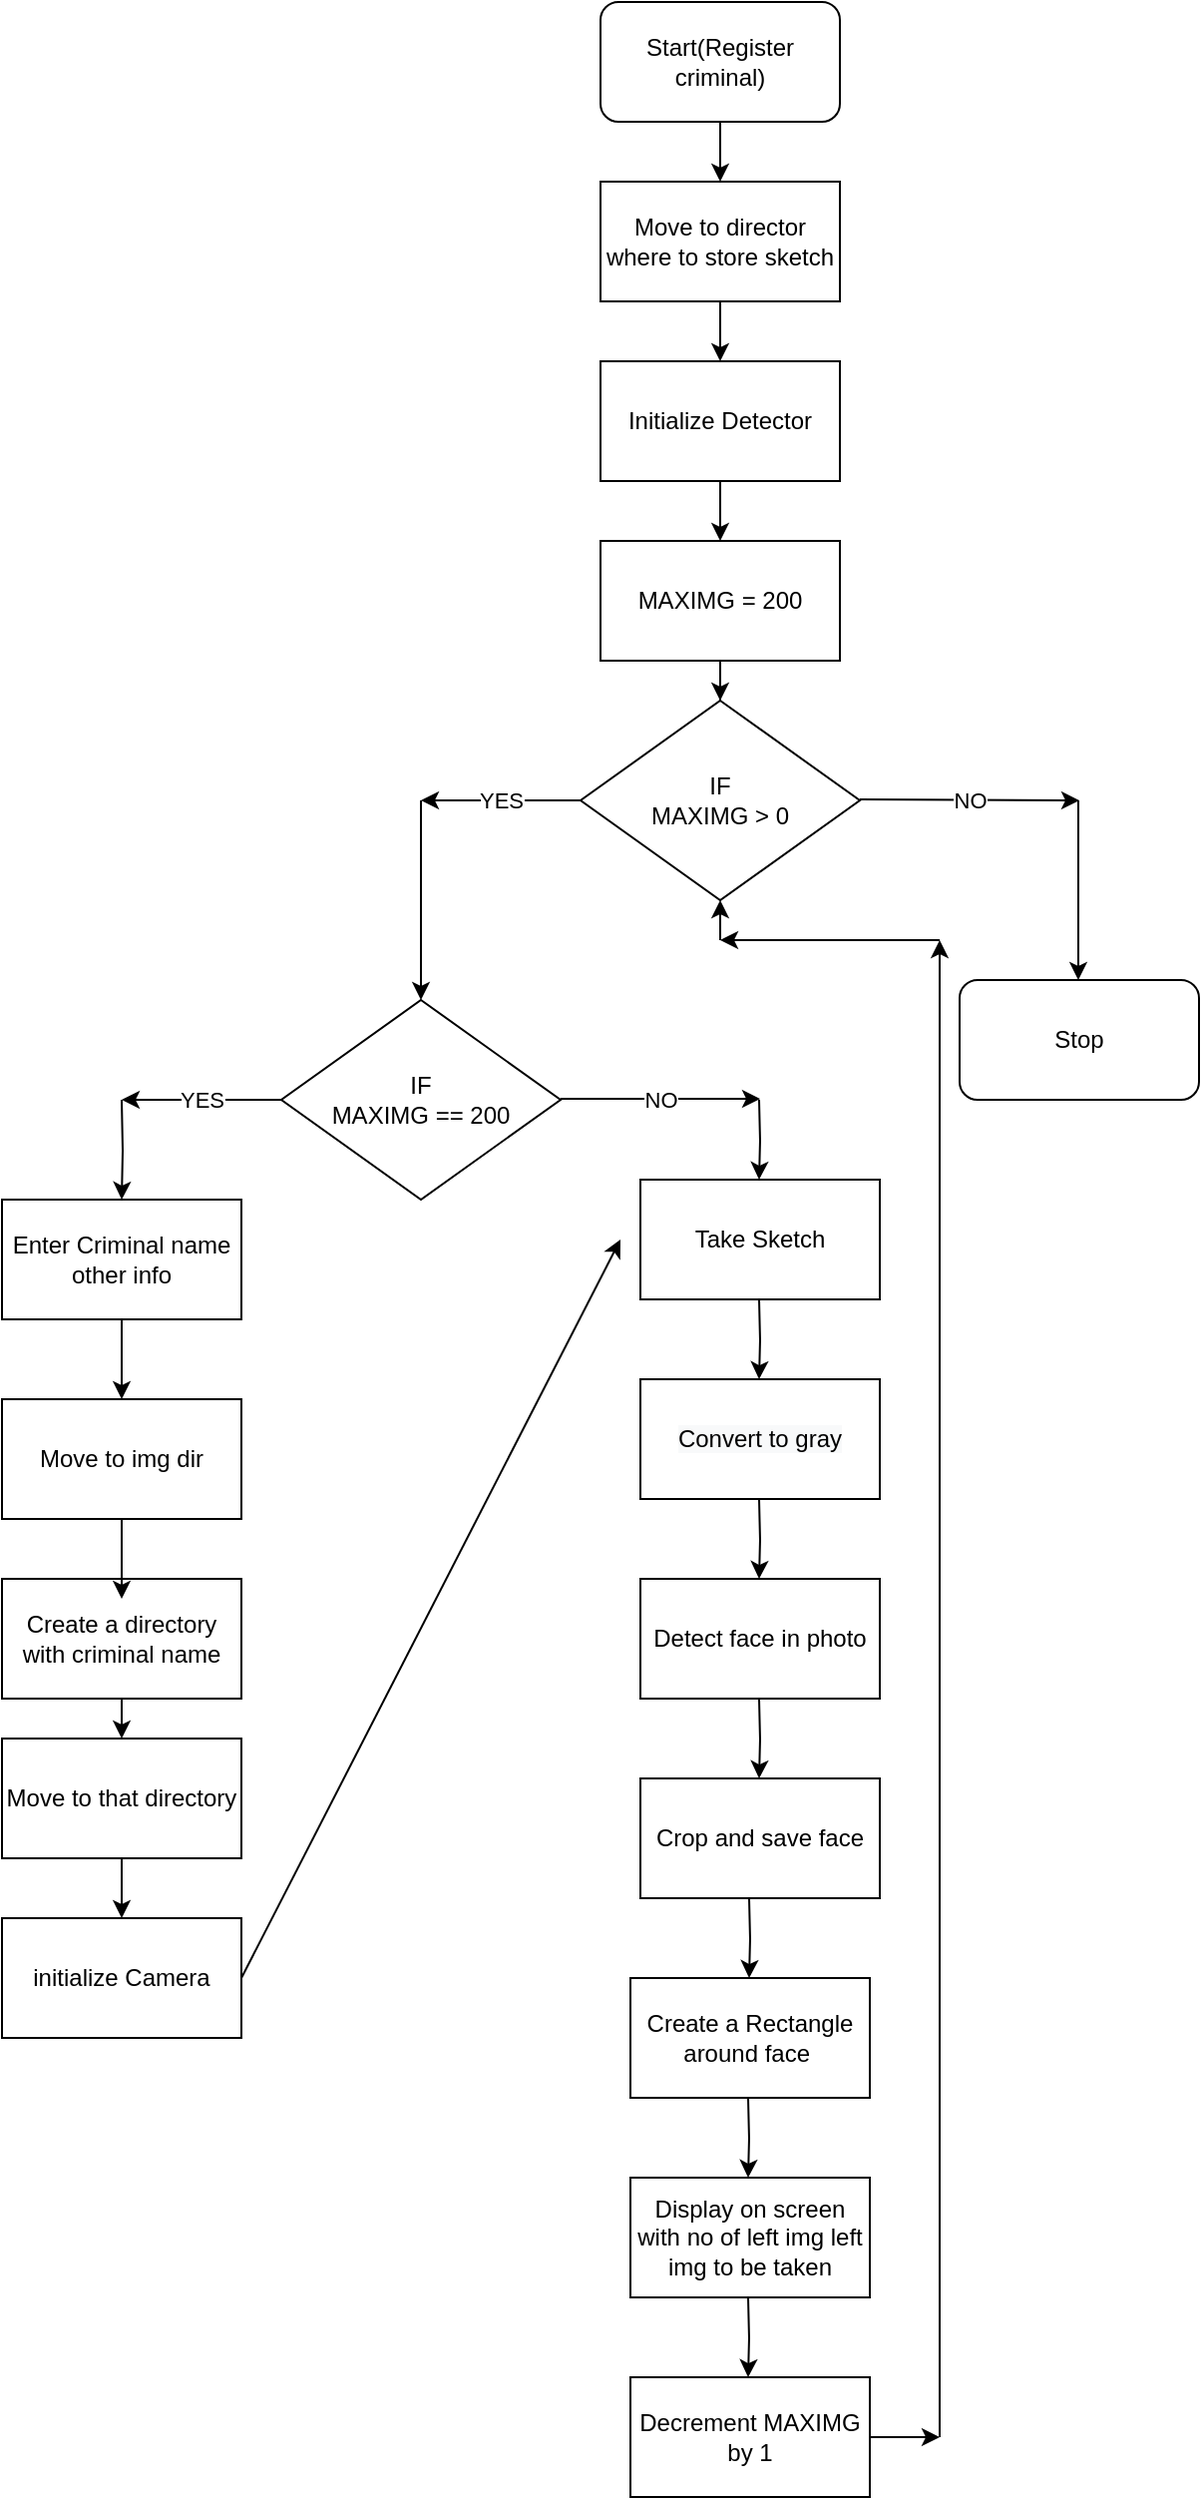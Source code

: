 <mxfile version="13.6.4" type="github">
  <diagram id="5y77wlS4-ysr903vpjlH" name="Page-1">
    <mxGraphModel dx="923" dy="375" grid="1" gridSize="10" guides="1" tooltips="1" connect="1" arrows="1" fold="1" page="1" pageScale="1" pageWidth="850" pageHeight="1100" math="0" shadow="0">
      <root>
        <mxCell id="0" />
        <mxCell id="1" parent="0" />
        <mxCell id="VohTJFfSP-5lbSiYSz9n-7" value="" style="edgeStyle=orthogonalEdgeStyle;rounded=0;orthogonalLoop=1;jettySize=auto;html=1;" parent="1" source="VohTJFfSP-5lbSiYSz9n-1" target="VohTJFfSP-5lbSiYSz9n-6" edge="1">
          <mxGeometry relative="1" as="geometry" />
        </mxCell>
        <mxCell id="VohTJFfSP-5lbSiYSz9n-1" value="Start(Register criminal)" style="rounded=1;whiteSpace=wrap;html=1;" parent="1" vertex="1">
          <mxGeometry x="350" width="120" height="60" as="geometry" />
        </mxCell>
        <mxCell id="VohTJFfSP-5lbSiYSz9n-9" value="" style="edgeStyle=orthogonalEdgeStyle;rounded=0;orthogonalLoop=1;jettySize=auto;html=1;entryX=0.5;entryY=0;entryDx=0;entryDy=0;" parent="1" source="VohTJFfSP-5lbSiYSz9n-6" target="NiSMHNxNA75mrLcYNJ9r-2" edge="1">
          <mxGeometry relative="1" as="geometry" />
        </mxCell>
        <mxCell id="VohTJFfSP-5lbSiYSz9n-6" value="Move to director where to store sketch" style="rounded=0;whiteSpace=wrap;html=1;" parent="1" vertex="1">
          <mxGeometry x="350" y="90" width="120" height="60" as="geometry" />
        </mxCell>
        <mxCell id="VohTJFfSP-5lbSiYSz9n-11" value="" style="edgeStyle=orthogonalEdgeStyle;rounded=0;orthogonalLoop=1;jettySize=auto;html=1;" parent="1" source="VohTJFfSP-5lbSiYSz9n-8" target="VohTJFfSP-5lbSiYSz9n-10" edge="1">
          <mxGeometry relative="1" as="geometry" />
        </mxCell>
        <mxCell id="VohTJFfSP-5lbSiYSz9n-8" value="MAXIMG = 200" style="rounded=0;whiteSpace=wrap;html=1;gradientColor=#ffffff;" parent="1" vertex="1">
          <mxGeometry x="350" y="270" width="120" height="60" as="geometry" />
        </mxCell>
        <mxCell id="VohTJFfSP-5lbSiYSz9n-10" value="IF&lt;br&gt;MAXIMG &amp;gt; 0" style="rhombus;whiteSpace=wrap;html=1;" parent="1" vertex="1">
          <mxGeometry x="340" y="350" width="140" height="100" as="geometry" />
        </mxCell>
        <mxCell id="VohTJFfSP-5lbSiYSz9n-13" value="" style="endArrow=classic;html=1;" parent="1" edge="1">
          <mxGeometry width="50" height="50" relative="1" as="geometry">
            <mxPoint x="260" y="400" as="sourcePoint" />
            <mxPoint x="260" y="500" as="targetPoint" />
          </mxGeometry>
        </mxCell>
        <mxCell id="VohTJFfSP-5lbSiYSz9n-15" value="" style="endArrow=classic;html=1;" parent="1" edge="1">
          <mxGeometry width="50" height="50" relative="1" as="geometry">
            <mxPoint x="589.5" y="400" as="sourcePoint" />
            <mxPoint x="589.5" y="490" as="targetPoint" />
          </mxGeometry>
        </mxCell>
        <mxCell id="VohTJFfSP-5lbSiYSz9n-17" value="" style="endArrow=classic;html=1;" parent="1" edge="1">
          <mxGeometry relative="1" as="geometry">
            <mxPoint x="480" y="399.5" as="sourcePoint" />
            <mxPoint x="590" y="400" as="targetPoint" />
          </mxGeometry>
        </mxCell>
        <mxCell id="VohTJFfSP-5lbSiYSz9n-18" value="NO" style="edgeLabel;resizable=0;html=1;align=center;verticalAlign=middle;" parent="VohTJFfSP-5lbSiYSz9n-17" connectable="0" vertex="1">
          <mxGeometry relative="1" as="geometry" />
        </mxCell>
        <mxCell id="VohTJFfSP-5lbSiYSz9n-19" value="" style="endArrow=classic;html=1;exitX=0;exitY=0.5;exitDx=0;exitDy=0;" parent="1" source="VohTJFfSP-5lbSiYSz9n-10" edge="1">
          <mxGeometry relative="1" as="geometry">
            <mxPoint x="330" y="370" as="sourcePoint" />
            <mxPoint x="260" y="400" as="targetPoint" />
          </mxGeometry>
        </mxCell>
        <mxCell id="VohTJFfSP-5lbSiYSz9n-20" value="YES" style="edgeLabel;resizable=0;html=1;align=center;verticalAlign=middle;" parent="VohTJFfSP-5lbSiYSz9n-19" connectable="0" vertex="1">
          <mxGeometry relative="1" as="geometry" />
        </mxCell>
        <mxCell id="VohTJFfSP-5lbSiYSz9n-27" value="IF&lt;br&gt;MAXIMG == 200" style="rhombus;whiteSpace=wrap;html=1;" parent="1" vertex="1">
          <mxGeometry x="190" y="500" width="140" height="100" as="geometry" />
        </mxCell>
        <mxCell id="VohTJFfSP-5lbSiYSz9n-30" value="" style="endArrow=classic;html=1;" parent="1" edge="1">
          <mxGeometry relative="1" as="geometry">
            <mxPoint x="330" y="549.5" as="sourcePoint" />
            <mxPoint x="430" y="549.5" as="targetPoint" />
          </mxGeometry>
        </mxCell>
        <mxCell id="VohTJFfSP-5lbSiYSz9n-31" value="NO" style="edgeLabel;resizable=0;html=1;align=center;verticalAlign=middle;" parent="VohTJFfSP-5lbSiYSz9n-30" connectable="0" vertex="1">
          <mxGeometry relative="1" as="geometry" />
        </mxCell>
        <mxCell id="VohTJFfSP-5lbSiYSz9n-32" value="" style="endArrow=classic;html=1;exitX=0;exitY=0.5;exitDx=0;exitDy=0;" parent="1" source="VohTJFfSP-5lbSiYSz9n-27" edge="1">
          <mxGeometry relative="1" as="geometry">
            <mxPoint x="180" y="520" as="sourcePoint" />
            <mxPoint x="110" y="550" as="targetPoint" />
          </mxGeometry>
        </mxCell>
        <mxCell id="VohTJFfSP-5lbSiYSz9n-33" value="YES" style="edgeLabel;resizable=0;html=1;align=center;verticalAlign=middle;" parent="VohTJFfSP-5lbSiYSz9n-32" connectable="0" vertex="1">
          <mxGeometry relative="1" as="geometry" />
        </mxCell>
        <mxCell id="VohTJFfSP-5lbSiYSz9n-40" value="Enter Criminal name other info" style="rounded=0;whiteSpace=wrap;html=1;gradientColor=#ffffff;" parent="1" vertex="1">
          <mxGeometry x="50" y="600" width="120" height="60" as="geometry" />
        </mxCell>
        <mxCell id="VohTJFfSP-5lbSiYSz9n-42" value="" style="edgeStyle=orthogonalEdgeStyle;rounded=0;orthogonalLoop=1;jettySize=auto;html=1;entryX=0.5;entryY=0;entryDx=0;entryDy=0;" parent="1" target="VohTJFfSP-5lbSiYSz9n-40" edge="1">
          <mxGeometry relative="1" as="geometry">
            <mxPoint x="110" y="550" as="sourcePoint" />
            <mxPoint x="110" y="590" as="targetPoint" />
            <Array as="points" />
          </mxGeometry>
        </mxCell>
        <mxCell id="VohTJFfSP-5lbSiYSz9n-48" value="Create a directory with criminal name" style="rounded=0;whiteSpace=wrap;html=1;gradientColor=#ffffff;" parent="1" vertex="1">
          <mxGeometry x="50" y="790" width="120" height="60" as="geometry" />
        </mxCell>
        <mxCell id="VohTJFfSP-5lbSiYSz9n-49" value="" style="edgeStyle=orthogonalEdgeStyle;rounded=0;orthogonalLoop=1;jettySize=auto;html=1;entryX=0.5;entryY=0;entryDx=0;entryDy=0;exitX=0.5;exitY=1;exitDx=0;exitDy=0;" parent="1" source="VohTJFfSP-5lbSiYSz9n-40" target="NiSMHNxNA75mrLcYNJ9r-5" edge="1">
          <mxGeometry relative="1" as="geometry">
            <mxPoint x="109.5" y="650" as="sourcePoint" />
            <mxPoint x="109.5" y="690" as="targetPoint" />
          </mxGeometry>
        </mxCell>
        <mxCell id="VohTJFfSP-5lbSiYSz9n-50" value="Move to that directory" style="rounded=0;whiteSpace=wrap;html=1;gradientColor=#ffffff;" parent="1" vertex="1">
          <mxGeometry x="50" y="870" width="120" height="60" as="geometry" />
        </mxCell>
        <mxCell id="VohTJFfSP-5lbSiYSz9n-51" value="" style="edgeStyle=orthogonalEdgeStyle;rounded=0;orthogonalLoop=1;jettySize=auto;html=1;entryX=0.5;entryY=0;entryDx=0;entryDy=0;exitX=0.5;exitY=1;exitDx=0;exitDy=0;" parent="1" source="VohTJFfSP-5lbSiYSz9n-48" target="VohTJFfSP-5lbSiYSz9n-50" edge="1">
          <mxGeometry relative="1" as="geometry">
            <mxPoint x="109.5" y="750" as="sourcePoint" />
            <mxPoint x="109.5" y="790" as="targetPoint" />
          </mxGeometry>
        </mxCell>
        <mxCell id="VohTJFfSP-5lbSiYSz9n-52" value="initialize Camera" style="rounded=0;whiteSpace=wrap;html=1;gradientColor=#ffffff;" parent="1" vertex="1">
          <mxGeometry x="50" y="960" width="120" height="60" as="geometry" />
        </mxCell>
        <mxCell id="VohTJFfSP-5lbSiYSz9n-53" value="" style="edgeStyle=orthogonalEdgeStyle;rounded=0;orthogonalLoop=1;jettySize=auto;html=1;entryX=0.5;entryY=0;entryDx=0;entryDy=0;exitX=0.5;exitY=1;exitDx=0;exitDy=0;" parent="1" source="VohTJFfSP-5lbSiYSz9n-50" target="VohTJFfSP-5lbSiYSz9n-52" edge="1">
          <mxGeometry relative="1" as="geometry">
            <mxPoint x="110" y="880" as="sourcePoint" />
            <mxPoint x="109.5" y="890" as="targetPoint" />
          </mxGeometry>
        </mxCell>
        <mxCell id="VohTJFfSP-5lbSiYSz9n-54" value="&#xa;&#xa;&lt;span style=&quot;color: rgb(0, 0, 0); font-family: helvetica; font-size: 12px; font-style: normal; font-weight: 400; letter-spacing: normal; text-align: center; text-indent: 0px; text-transform: none; word-spacing: 0px; background-color: rgb(248, 249, 250); display: inline; float: none;&quot;&gt;Convert to gray&lt;/span&gt;&#xa;&#xa;" style="rounded=0;whiteSpace=wrap;html=1;gradientColor=#ffffff;" parent="1" vertex="1">
          <mxGeometry x="370" y="690" width="120" height="60" as="geometry" />
        </mxCell>
        <mxCell id="VohTJFfSP-5lbSiYSz9n-55" value="" style="edgeStyle=orthogonalEdgeStyle;rounded=0;orthogonalLoop=1;jettySize=auto;html=1;" parent="1" edge="1">
          <mxGeometry relative="1" as="geometry">
            <mxPoint x="429.5" y="650" as="sourcePoint" />
            <mxPoint x="429.5" y="690" as="targetPoint" />
          </mxGeometry>
        </mxCell>
        <mxCell id="VohTJFfSP-5lbSiYSz9n-56" value="&lt;span&gt;Detect face in photo&lt;/span&gt;" style="rounded=0;whiteSpace=wrap;html=1;gradientColor=#ffffff;" parent="1" vertex="1">
          <mxGeometry x="370" y="790" width="120" height="60" as="geometry" />
        </mxCell>
        <mxCell id="VohTJFfSP-5lbSiYSz9n-57" value="" style="edgeStyle=orthogonalEdgeStyle;rounded=0;orthogonalLoop=1;jettySize=auto;html=1;" parent="1" edge="1">
          <mxGeometry relative="1" as="geometry">
            <mxPoint x="429.5" y="750" as="sourcePoint" />
            <mxPoint x="429.5" y="790" as="targetPoint" />
          </mxGeometry>
        </mxCell>
        <mxCell id="VohTJFfSP-5lbSiYSz9n-59" value="Crop and save face" style="rounded=0;whiteSpace=wrap;html=1;gradientColor=#ffffff;" parent="1" vertex="1">
          <mxGeometry x="370" y="890" width="120" height="60" as="geometry" />
        </mxCell>
        <mxCell id="VohTJFfSP-5lbSiYSz9n-60" value="&lt;span&gt;Display on screen&lt;/span&gt;&lt;br&gt;&lt;span&gt;with no of left img left img to be taken&lt;/span&gt;" style="rounded=0;whiteSpace=wrap;html=1;gradientColor=#ffffff;" parent="1" vertex="1">
          <mxGeometry x="365" y="1090" width="120" height="60" as="geometry" />
        </mxCell>
        <mxCell id="VohTJFfSP-5lbSiYSz9n-61" value="" style="edgeStyle=orthogonalEdgeStyle;rounded=0;orthogonalLoop=1;jettySize=auto;html=1;" parent="1" edge="1">
          <mxGeometry relative="1" as="geometry">
            <mxPoint x="424" y="1050" as="sourcePoint" />
            <mxPoint x="424" y="1090" as="targetPoint" />
          </mxGeometry>
        </mxCell>
        <mxCell id="VohTJFfSP-5lbSiYSz9n-63" value="" style="edgeStyle=orthogonalEdgeStyle;rounded=0;orthogonalLoop=1;jettySize=auto;html=1;" parent="1" edge="1">
          <mxGeometry relative="1" as="geometry">
            <mxPoint x="424" y="1150" as="sourcePoint" />
            <mxPoint x="424" y="1190" as="targetPoint" />
          </mxGeometry>
        </mxCell>
        <mxCell id="VohTJFfSP-5lbSiYSz9n-64" value="" style="edgeStyle=orthogonalEdgeStyle;rounded=0;orthogonalLoop=1;jettySize=auto;html=1;" parent="1" edge="1">
          <mxGeometry relative="1" as="geometry">
            <mxPoint x="429.5" y="850" as="sourcePoint" />
            <mxPoint x="429.5" y="890" as="targetPoint" />
          </mxGeometry>
        </mxCell>
        <mxCell id="VohTJFfSP-5lbSiYSz9n-65" value="Decrement MAXIMG by 1" style="rounded=0;whiteSpace=wrap;html=1;gradientColor=#ffffff;" parent="1" vertex="1">
          <mxGeometry x="365" y="1190" width="120" height="60" as="geometry" />
        </mxCell>
        <mxCell id="VohTJFfSP-5lbSiYSz9n-68" value="" style="endArrow=classic;html=1;exitX=1;exitY=0.5;exitDx=0;exitDy=0;" parent="1" source="VohTJFfSP-5lbSiYSz9n-65" edge="1">
          <mxGeometry width="50" height="50" relative="1" as="geometry">
            <mxPoint x="590" y="1190" as="sourcePoint" />
            <mxPoint x="520" y="1220" as="targetPoint" />
          </mxGeometry>
        </mxCell>
        <mxCell id="VohTJFfSP-5lbSiYSz9n-69" value="" style="endArrow=classic;html=1;" parent="1" edge="1">
          <mxGeometry width="50" height="50" relative="1" as="geometry">
            <mxPoint x="520" y="1220" as="sourcePoint" />
            <mxPoint x="520" y="470" as="targetPoint" />
          </mxGeometry>
        </mxCell>
        <mxCell id="VohTJFfSP-5lbSiYSz9n-70" value="" style="endArrow=classic;html=1;" parent="1" edge="1">
          <mxGeometry width="50" height="50" relative="1" as="geometry">
            <mxPoint x="520" y="470" as="sourcePoint" />
            <mxPoint x="410" y="470" as="targetPoint" />
          </mxGeometry>
        </mxCell>
        <mxCell id="VohTJFfSP-5lbSiYSz9n-71" value="" style="endArrow=classic;html=1;entryX=0.5;entryY=1;entryDx=0;entryDy=0;" parent="1" target="VohTJFfSP-5lbSiYSz9n-10" edge="1">
          <mxGeometry width="50" height="50" relative="1" as="geometry">
            <mxPoint x="410" y="470" as="sourcePoint" />
            <mxPoint x="430" y="530" as="targetPoint" />
          </mxGeometry>
        </mxCell>
        <mxCell id="VohTJFfSP-5lbSiYSz9n-72" value="" style="endArrow=classic;html=1;exitX=1;exitY=0.5;exitDx=0;exitDy=0;" parent="1" source="VohTJFfSP-5lbSiYSz9n-52" edge="1">
          <mxGeometry width="50" height="50" relative="1" as="geometry">
            <mxPoint x="380" y="780" as="sourcePoint" />
            <mxPoint x="360" y="620" as="targetPoint" />
          </mxGeometry>
        </mxCell>
        <mxCell id="VohTJFfSP-5lbSiYSz9n-73" value="Stop" style="rounded=1;whiteSpace=wrap;html=1;" parent="1" vertex="1">
          <mxGeometry x="530" y="490" width="120" height="60" as="geometry" />
        </mxCell>
        <mxCell id="VohTJFfSP-5lbSiYSz9n-76" value="Create a Rectangle around face&amp;nbsp;&lt;span&gt;&lt;br&gt;&lt;/span&gt;" style="rounded=0;whiteSpace=wrap;html=1;gradientColor=#ffffff;" parent="1" vertex="1">
          <mxGeometry x="365" y="990" width="120" height="60" as="geometry" />
        </mxCell>
        <mxCell id="VohTJFfSP-5lbSiYSz9n-77" value="" style="edgeStyle=orthogonalEdgeStyle;rounded=0;orthogonalLoop=1;jettySize=auto;html=1;" parent="1" edge="1">
          <mxGeometry relative="1" as="geometry">
            <mxPoint x="424.5" y="950" as="sourcePoint" />
            <mxPoint x="424.5" y="990" as="targetPoint" />
          </mxGeometry>
        </mxCell>
        <mxCell id="VohTJFfSP-5lbSiYSz9n-80" value="Take Sketch" style="rounded=0;whiteSpace=wrap;html=1;gradientColor=#ffffff;" parent="1" vertex="1">
          <mxGeometry x="370" y="590" width="120" height="60" as="geometry" />
        </mxCell>
        <mxCell id="VohTJFfSP-5lbSiYSz9n-81" value="" style="edgeStyle=orthogonalEdgeStyle;rounded=0;orthogonalLoop=1;jettySize=auto;html=1;" parent="1" edge="1">
          <mxGeometry relative="1" as="geometry">
            <mxPoint x="429.5" y="550" as="sourcePoint" />
            <mxPoint x="429.5" y="590" as="targetPoint" />
          </mxGeometry>
        </mxCell>
        <mxCell id="NiSMHNxNA75mrLcYNJ9r-1" style="edgeStyle=orthogonalEdgeStyle;rounded=0;orthogonalLoop=1;jettySize=auto;html=1;exitX=0.5;exitY=1;exitDx=0;exitDy=0;" parent="1" source="VohTJFfSP-5lbSiYSz9n-6" target="VohTJFfSP-5lbSiYSz9n-6" edge="1">
          <mxGeometry relative="1" as="geometry" />
        </mxCell>
        <mxCell id="NiSMHNxNA75mrLcYNJ9r-3" value="" style="edgeStyle=orthogonalEdgeStyle;rounded=0;orthogonalLoop=1;jettySize=auto;html=1;entryX=0.5;entryY=0;entryDx=0;entryDy=0;" parent="1" source="NiSMHNxNA75mrLcYNJ9r-2" target="VohTJFfSP-5lbSiYSz9n-8" edge="1">
          <mxGeometry relative="1" as="geometry" />
        </mxCell>
        <mxCell id="NiSMHNxNA75mrLcYNJ9r-2" value="Initialize Detector" style="rounded=0;whiteSpace=wrap;html=1;" parent="1" vertex="1">
          <mxGeometry x="350" y="180" width="120" height="60" as="geometry" />
        </mxCell>
        <mxCell id="NiSMHNxNA75mrLcYNJ9r-6" value="" style="edgeStyle=orthogonalEdgeStyle;rounded=0;orthogonalLoop=1;jettySize=auto;html=1;" parent="1" source="NiSMHNxNA75mrLcYNJ9r-5" edge="1">
          <mxGeometry relative="1" as="geometry">
            <mxPoint x="110" y="800" as="targetPoint" />
          </mxGeometry>
        </mxCell>
        <mxCell id="NiSMHNxNA75mrLcYNJ9r-5" value="Move to img dir" style="rounded=0;whiteSpace=wrap;html=1;" parent="1" vertex="1">
          <mxGeometry x="50" y="700" width="120" height="60" as="geometry" />
        </mxCell>
      </root>
    </mxGraphModel>
  </diagram>
</mxfile>
